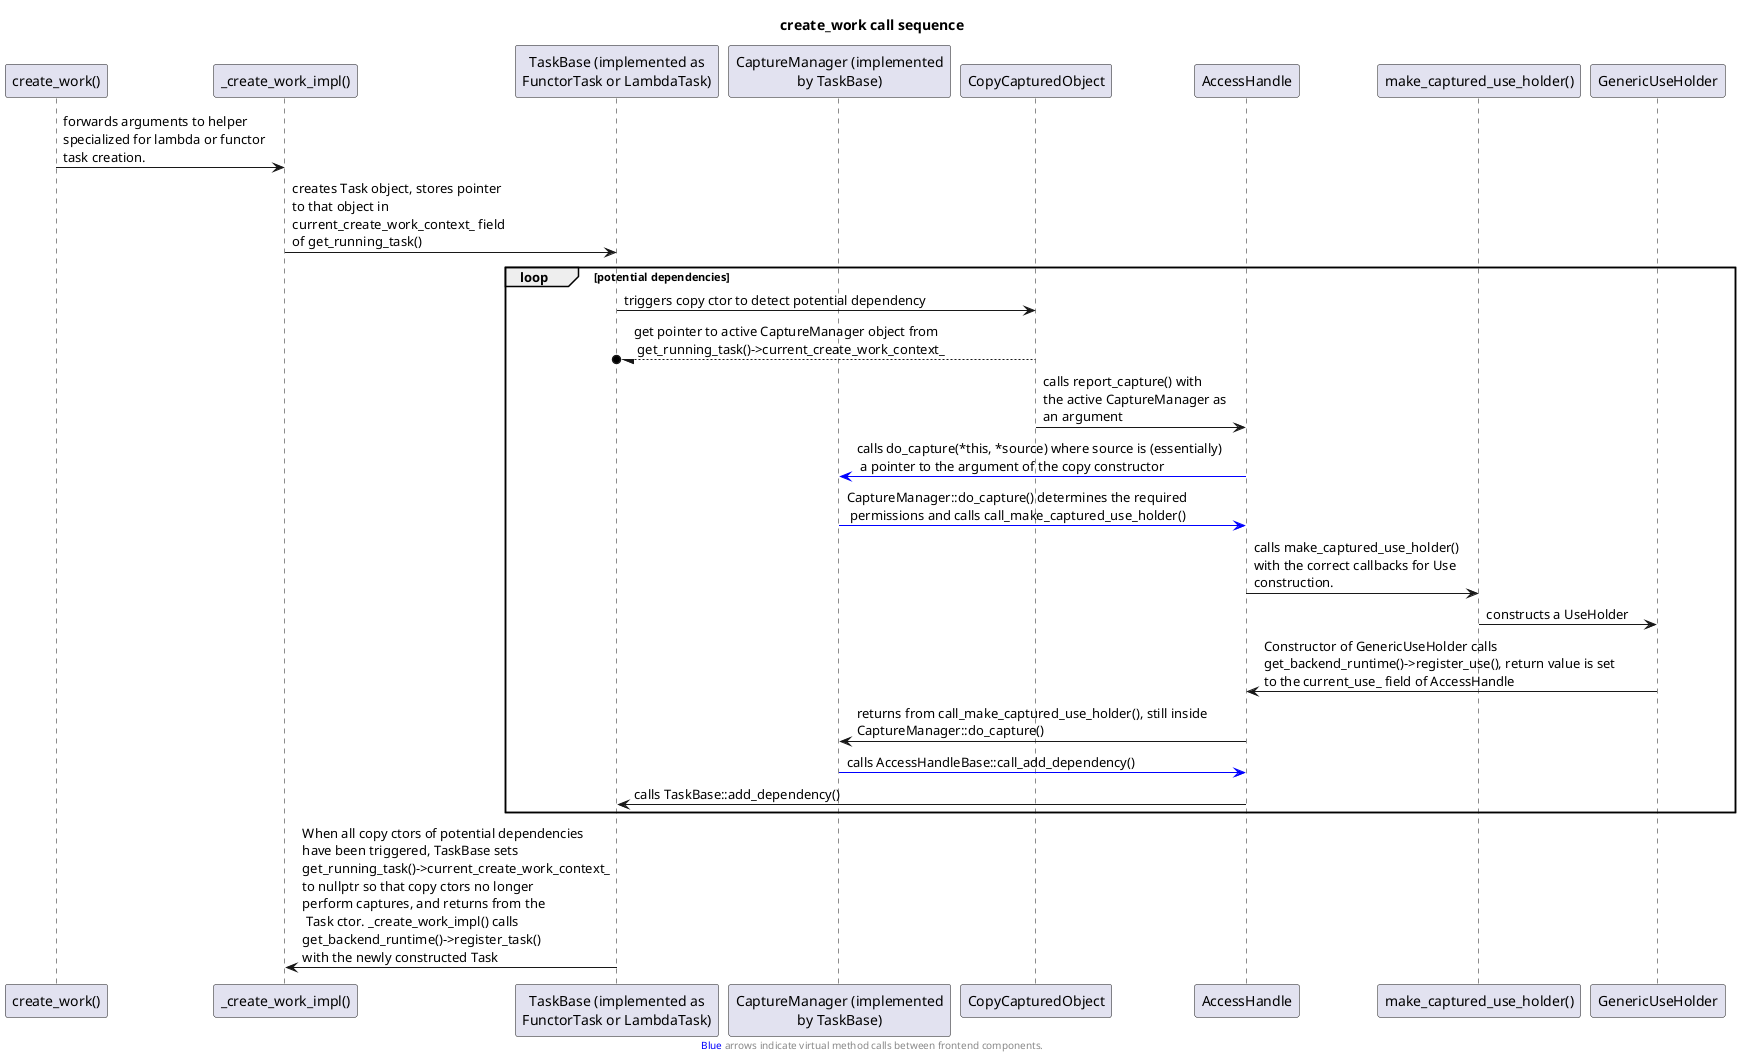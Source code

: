 @startuml

title
create_work call sequence
end title


"create_work()" -> "_create_work_impl()" : \
forwards arguments to helper \n\
specialized for lambda or functor \ntask creation.

participant TaskBase as "TaskBase (implemented as\nFunctorTask or LambdaTask)"
participant CaptureManager as "CaptureManager (implemented\nby TaskBase)"

"_create_work_impl()" -> TaskBase : \
creates Task object, stores pointer\n\
to that object in \n\
current_create_work_context_ field \n\
of get_running_task()

loop potential dependencies

TaskBase -> CopyCapturedObject : \
triggers copy ctor to detect potential dependency

CopyCapturedObject --/o TaskBase : \
get pointer to active CaptureManager object from \n\
 get_running_task()->current_create_work_context_

CopyCapturedObject -> AccessHandle : \
calls report_capture() with \n\
the active CaptureManager as \n\
an argument
AccessHandle -[#0000ff]> CaptureManager : \
calls do_capture(*this, *source) where source is (essentially)\n\
 a pointer to the argument of the copy constructor
CaptureManager -[#0000ff]> AccessHandle : \
CaptureManager::do_capture() determines the required\n\
 permissions and calls call_make_captured_use_holder()

AccessHandle -> "make_captured_use_holder()" : \
calls make_captured_use_holder() \n\
with the correct callbacks for Use \n\
construction.

"make_captured_use_holder()" -> GenericUseHolder : \
constructs a UseHolder

GenericUseHolder -> AccessHandle : \
Constructor of GenericUseHolder calls \n\
get_backend_runtime()->register_use(), return value is set \n\
to the current_use_ field of AccessHandle

AccessHandle -> CaptureManager : \
returns from call_make_captured_use_holder(), still inside\n\
CaptureManager::do_capture()

CaptureManager -[#0000ff]> AccessHandle : \
calls AccessHandleBase::call_add_dependency()

AccessHandle -> TaskBase : \
calls TaskBase::add_dependency()

end


TaskBase -> "_create_work_impl()" : \
When all copy ctors of potential dependencies \n\
have been triggered, TaskBase sets \n\
get_running_task()->current_create_work_context_\n\
to nullptr so that copy ctors no longer\n\
perform captures, and returns from the \n\
 Task ctor. _create_work_impl() calls \n\
get_backend_runtime()->register_task() \n\
with the newly constructed Task

footer
<font color=#0000ff>Blue</font> arrows indicate virtual method calls between frontend components.
end footer

@enduml